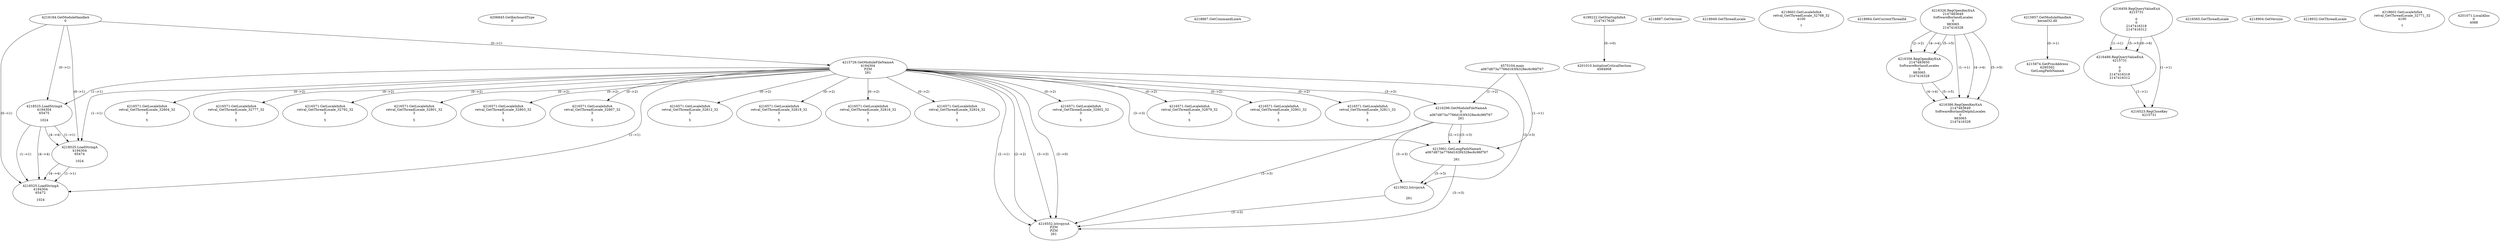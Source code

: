 // Global SCDG with merge call
digraph {
	0 [label="4575104.main
a067d873a7766d163f4328ec6c96f767"]
	1 [label="4219184.GetModuleHandleA
0"]
	2 [label="4206845.GetKeyboardType
0"]
	3 [label="4218867.GetCommandLineA
"]
	4 [label="4199222.GetStartupInfoA
2147417628"]
	5 [label="4218887.GetVersion
"]
	6 [label="4218949.GetThreadLocale
"]
	7 [label="4218602.GetLocaleInfoA
retval_GetThreadLocale_32768_32
4100

7"]
	8 [label="4218964.GetCurrentThreadId
"]
	9 [label="4215726.GetModuleFileNameA
4194304
PZM
261"]
	1 -> 9 [label="(0-->1)"]
	10 [label="4216296.GetModuleFileNameA
0
a067d873a7766d163f4328ec6c96f767
261"]
	0 -> 10 [label="(1-->2)"]
	9 -> 10 [label="(3-->3)"]
	11 [label="4216326.RegOpenKeyExA
2147483649
Software\Borland\Locales
0
983065
2147416328"]
	12 [label="4216356.RegOpenKeyExA
2147483650
Software\Borland\Locales
0
983065
2147416328"]
	11 -> 12 [label="(2-->2)"]
	11 -> 12 [label="(4-->4)"]
	11 -> 12 [label="(5-->5)"]
	13 [label="4216386.RegOpenKeyExA
2147483649
Software\Borland\Delphi\Locales
0
983065
2147416328"]
	11 -> 13 [label="(1-->1)"]
	11 -> 13 [label="(4-->4)"]
	12 -> 13 [label="(4-->4)"]
	11 -> 13 [label="(5-->5)"]
	12 -> 13 [label="(5-->5)"]
	14 [label="4215857.GetModuleHandleA
kernel32.dll"]
	15 [label="4215874.GetProcAddress
6295592
GetLongPathNameA"]
	14 -> 15 [label="(0-->1)"]
	16 [label="4215901.GetLongPathNameA
a067d873a7766d163f4328ec6c96f767

261"]
	0 -> 16 [label="(1-->1)"]
	10 -> 16 [label="(2-->1)"]
	9 -> 16 [label="(3-->3)"]
	10 -> 16 [label="(3-->3)"]
	17 [label="4215922.lstrcpynA


261"]
	9 -> 17 [label="(3-->3)"]
	10 -> 17 [label="(3-->3)"]
	16 -> 17 [label="(3-->3)"]
	18 [label="4216459.RegQueryValueExA
4215731

0
0
2147416318
2147416312"]
	19 [label="4216489.RegQueryValueExA
4215731

0
0
2147416318
2147416312"]
	18 -> 19 [label="(1-->1)"]
	18 -> 19 [label="(5-->5)"]
	18 -> 19 [label="(6-->6)"]
	20 [label="4216523.RegCloseKey
4215731"]
	18 -> 20 [label="(1-->1)"]
	19 -> 20 [label="(1-->1)"]
	21 [label="4216552.lstrcpynA
PZM
PZM
261"]
	9 -> 21 [label="(2-->1)"]
	9 -> 21 [label="(2-->2)"]
	9 -> 21 [label="(3-->3)"]
	10 -> 21 [label="(3-->3)"]
	16 -> 21 [label="(3-->3)"]
	17 -> 21 [label="(3-->3)"]
	9 -> 21 [label="(2-->0)"]
	22 [label="4216565.GetThreadLocale
"]
	23 [label="4216571.GetLocaleInfoA
retval_GetThreadLocale_32902_32
3

5"]
	9 -> 23 [label="(0-->2)"]
	24 [label="4218525.LoadStringA
4194304
65475

1024"]
	1 -> 24 [label="(0-->1)"]
	9 -> 24 [label="(1-->1)"]
	25 [label="4218525.LoadStringA
4194304
65474

1024"]
	1 -> 25 [label="(0-->1)"]
	9 -> 25 [label="(1-->1)"]
	24 -> 25 [label="(1-->1)"]
	24 -> 25 [label="(4-->4)"]
	26 [label="4218525.LoadStringA
4194304
65472

1024"]
	1 -> 26 [label="(0-->1)"]
	9 -> 26 [label="(1-->1)"]
	24 -> 26 [label="(1-->1)"]
	25 -> 26 [label="(1-->1)"]
	24 -> 26 [label="(4-->4)"]
	25 -> 26 [label="(4-->4)"]
	27 [label="4218904.GetVersion
"]
	28 [label="4218932.GetThreadLocale
"]
	29 [label="4218602.GetLocaleInfoA
retval_GetThreadLocale_32771_32
4100

7"]
	30 [label="4216571.GetLocaleInfoA
retval_GetThreadLocale_32879_32
3

5"]
	9 -> 30 [label="(0-->2)"]
	31 [label="4201010.InitializeCriticalSection
4584908"]
	4 -> 31 [label="(0-->0)"]
	32 [label="4201071.LocalAlloc
0
4088"]
	33 [label="4216571.GetLocaleInfoA
retval_GetThreadLocale_32901_32
3

5"]
	9 -> 33 [label="(0-->2)"]
	34 [label="4216571.GetLocaleInfoA
retval_GetThreadLocale_32811_32
3

5"]
	9 -> 34 [label="(0-->2)"]
	35 [label="4216571.GetLocaleInfoA
retval_GetThreadLocale_32804_32
3

5"]
	9 -> 35 [label="(0-->2)"]
	36 [label="4216571.GetLocaleInfoA
retval_GetThreadLocale_32777_32
3

5"]
	9 -> 36 [label="(0-->2)"]
	37 [label="4216571.GetLocaleInfoA
retval_GetThreadLocale_32792_32
3

5"]
	9 -> 37 [label="(0-->2)"]
	38 [label="4216571.GetLocaleInfoA
retval_GetThreadLocale_32801_32
3

5"]
	9 -> 38 [label="(0-->2)"]
	39 [label="4216571.GetLocaleInfoA
retval_GetThreadLocale_32803_32
3

5"]
	9 -> 39 [label="(0-->2)"]
	40 [label="4216571.GetLocaleInfoA
retval_GetThreadLocale_32807_32
3

5"]
	9 -> 40 [label="(0-->2)"]
	41 [label="4216571.GetLocaleInfoA
retval_GetThreadLocale_32812_32
3

5"]
	9 -> 41 [label="(0-->2)"]
	42 [label="4216571.GetLocaleInfoA
retval_GetThreadLocale_32818_32
3

5"]
	9 -> 42 [label="(0-->2)"]
	43 [label="4216571.GetLocaleInfoA
retval_GetThreadLocale_32816_32
3

5"]
	9 -> 43 [label="(0-->2)"]
	44 [label="4216571.GetLocaleInfoA
retval_GetThreadLocale_32824_32
3

5"]
	9 -> 44 [label="(0-->2)"]
}
